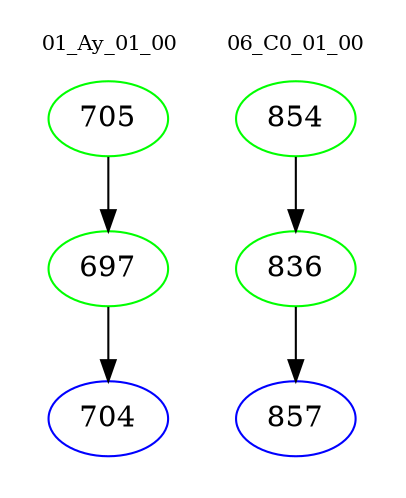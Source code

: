digraph{
subgraph cluster_0 {
color = white
label = "01_Ay_01_00";
fontsize=10;
T0_705 [label="705", color="green"]
T0_705 -> T0_697 [color="black"]
T0_697 [label="697", color="green"]
T0_697 -> T0_704 [color="black"]
T0_704 [label="704", color="blue"]
}
subgraph cluster_1 {
color = white
label = "06_C0_01_00";
fontsize=10;
T1_854 [label="854", color="green"]
T1_854 -> T1_836 [color="black"]
T1_836 [label="836", color="green"]
T1_836 -> T1_857 [color="black"]
T1_857 [label="857", color="blue"]
}
}

